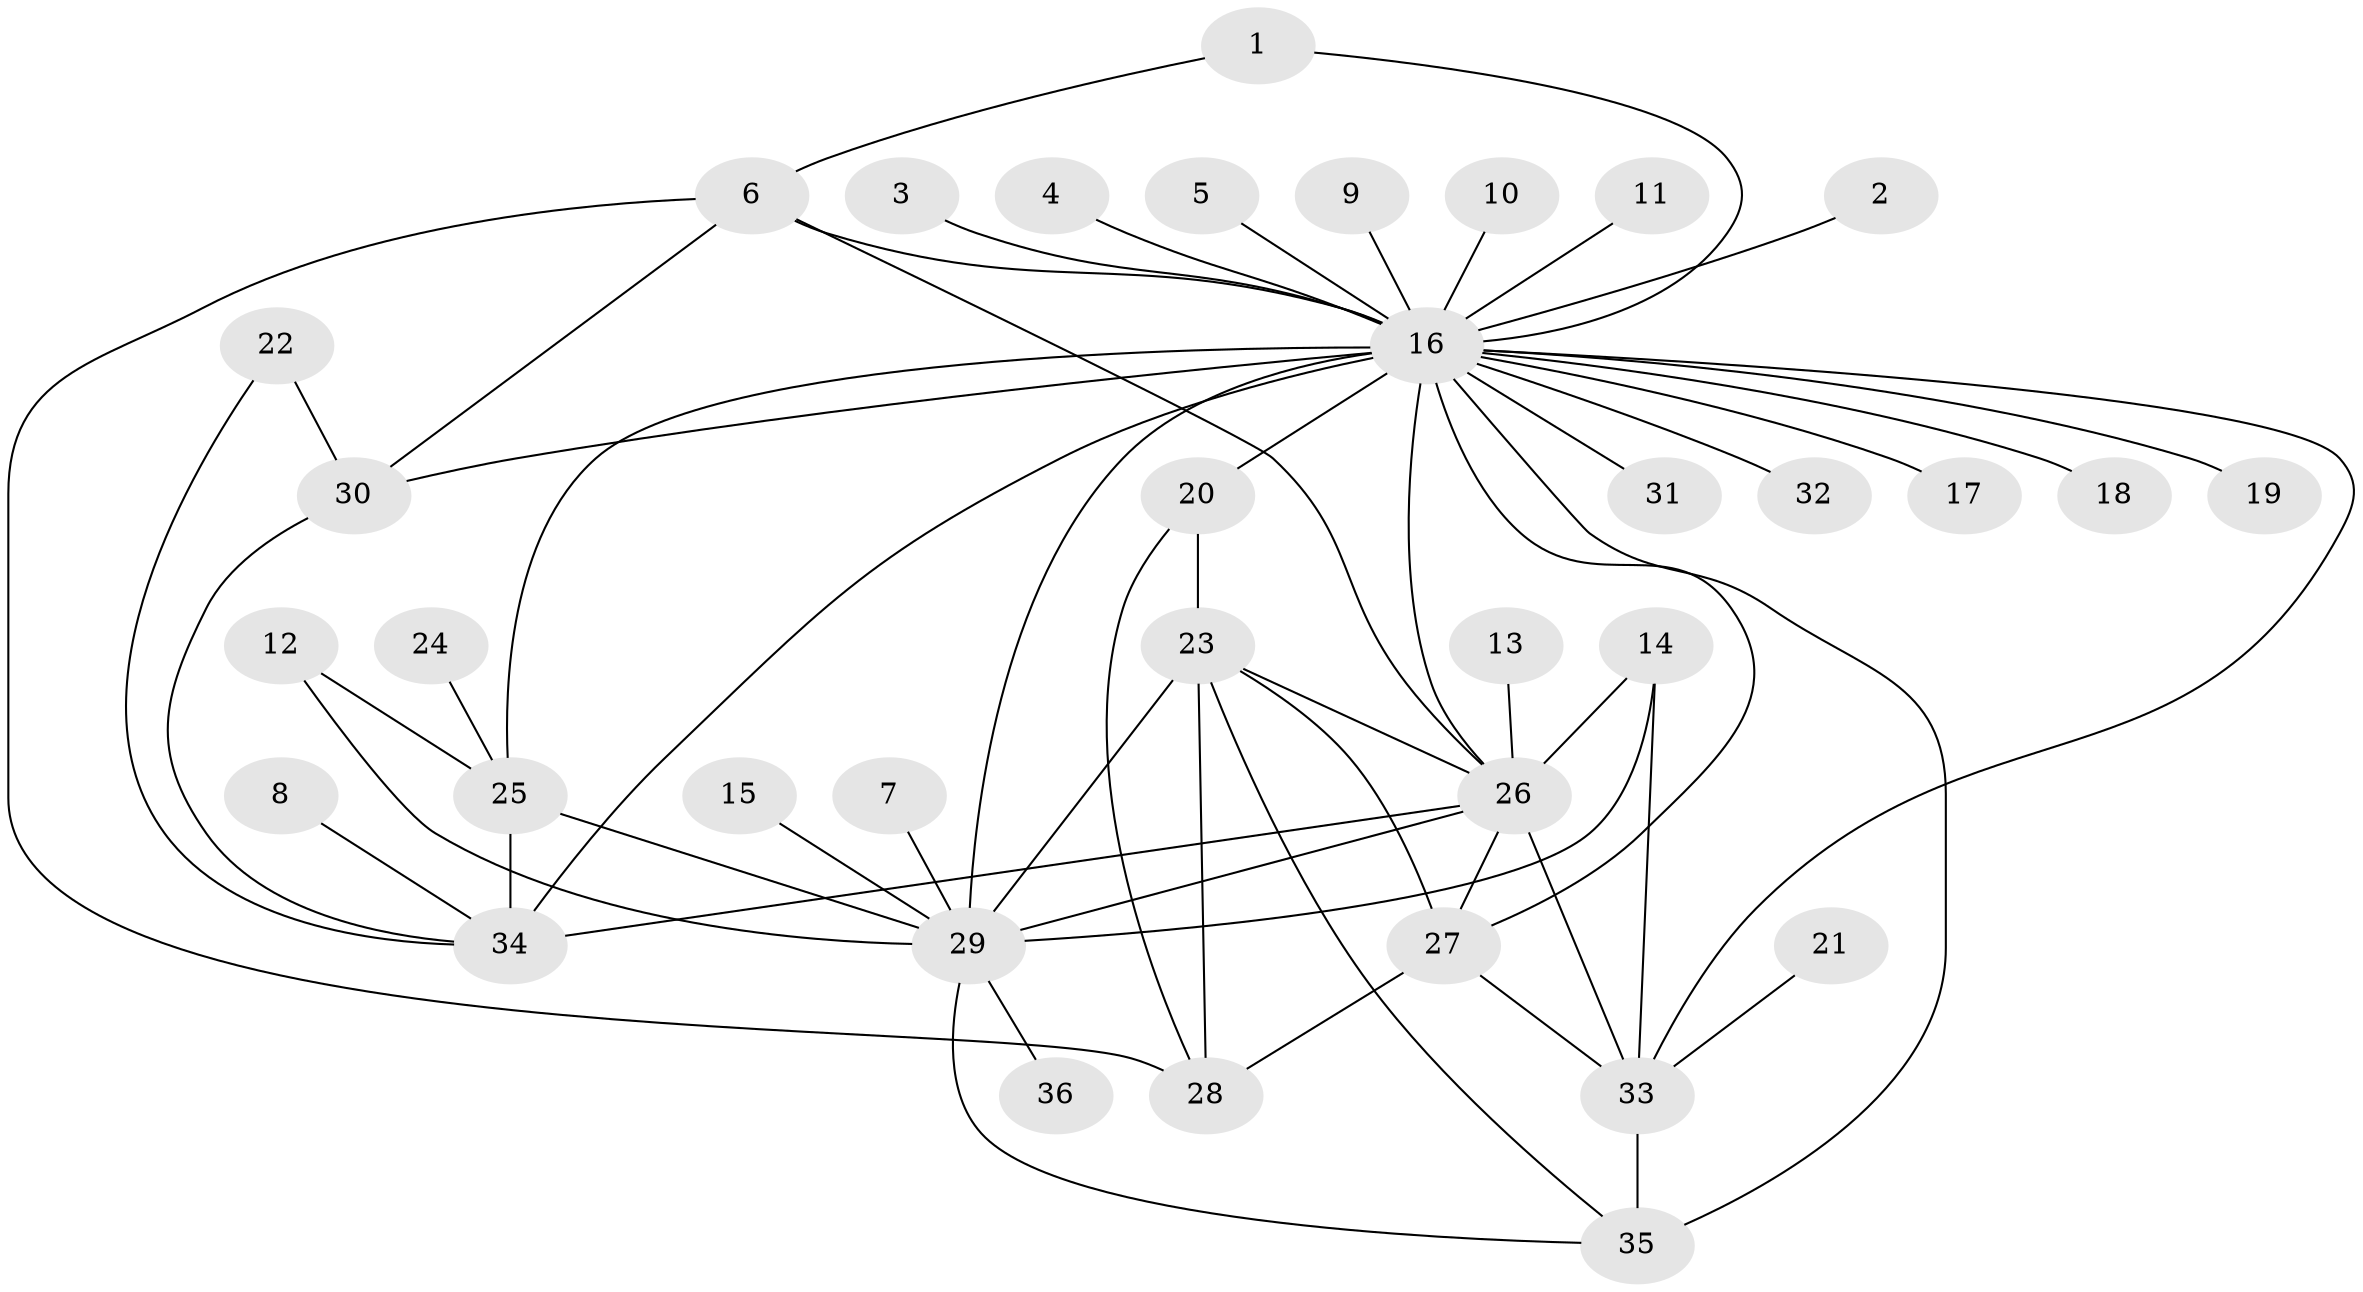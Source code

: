 // original degree distribution, {33: 0.013888888888888888, 8: 0.041666666666666664, 6: 0.013888888888888888, 4: 0.09722222222222222, 10: 0.013888888888888888, 3: 0.06944444444444445, 2: 0.2777777777777778, 1: 0.4027777777777778, 5: 0.06944444444444445}
// Generated by graph-tools (version 1.1) at 2025/49/03/09/25 03:49:54]
// undirected, 36 vertices, 59 edges
graph export_dot {
graph [start="1"]
  node [color=gray90,style=filled];
  1;
  2;
  3;
  4;
  5;
  6;
  7;
  8;
  9;
  10;
  11;
  12;
  13;
  14;
  15;
  16;
  17;
  18;
  19;
  20;
  21;
  22;
  23;
  24;
  25;
  26;
  27;
  28;
  29;
  30;
  31;
  32;
  33;
  34;
  35;
  36;
  1 -- 6 [weight=1.0];
  1 -- 16 [weight=1.0];
  2 -- 16 [weight=1.0];
  3 -- 16 [weight=1.0];
  4 -- 16 [weight=1.0];
  5 -- 16 [weight=1.0];
  6 -- 16 [weight=1.0];
  6 -- 26 [weight=1.0];
  6 -- 28 [weight=1.0];
  6 -- 30 [weight=1.0];
  7 -- 29 [weight=1.0];
  8 -- 34 [weight=1.0];
  9 -- 16 [weight=1.0];
  10 -- 16 [weight=1.0];
  11 -- 16 [weight=1.0];
  12 -- 25 [weight=1.0];
  12 -- 29 [weight=1.0];
  13 -- 26 [weight=1.0];
  14 -- 26 [weight=1.0];
  14 -- 29 [weight=1.0];
  14 -- 33 [weight=1.0];
  15 -- 29 [weight=1.0];
  16 -- 17 [weight=1.0];
  16 -- 18 [weight=1.0];
  16 -- 19 [weight=1.0];
  16 -- 20 [weight=1.0];
  16 -- 25 [weight=1.0];
  16 -- 26 [weight=3.0];
  16 -- 27 [weight=1.0];
  16 -- 29 [weight=2.0];
  16 -- 30 [weight=1.0];
  16 -- 31 [weight=1.0];
  16 -- 32 [weight=1.0];
  16 -- 33 [weight=1.0];
  16 -- 34 [weight=2.0];
  16 -- 35 [weight=2.0];
  20 -- 23 [weight=1.0];
  20 -- 28 [weight=1.0];
  21 -- 33 [weight=1.0];
  22 -- 30 [weight=1.0];
  22 -- 34 [weight=1.0];
  23 -- 26 [weight=1.0];
  23 -- 27 [weight=1.0];
  23 -- 28 [weight=1.0];
  23 -- 29 [weight=1.0];
  23 -- 35 [weight=1.0];
  24 -- 25 [weight=1.0];
  25 -- 29 [weight=1.0];
  25 -- 34 [weight=1.0];
  26 -- 27 [weight=1.0];
  26 -- 29 [weight=1.0];
  26 -- 33 [weight=1.0];
  26 -- 34 [weight=1.0];
  27 -- 28 [weight=1.0];
  27 -- 33 [weight=1.0];
  29 -- 35 [weight=1.0];
  29 -- 36 [weight=1.0];
  30 -- 34 [weight=1.0];
  33 -- 35 [weight=1.0];
}
